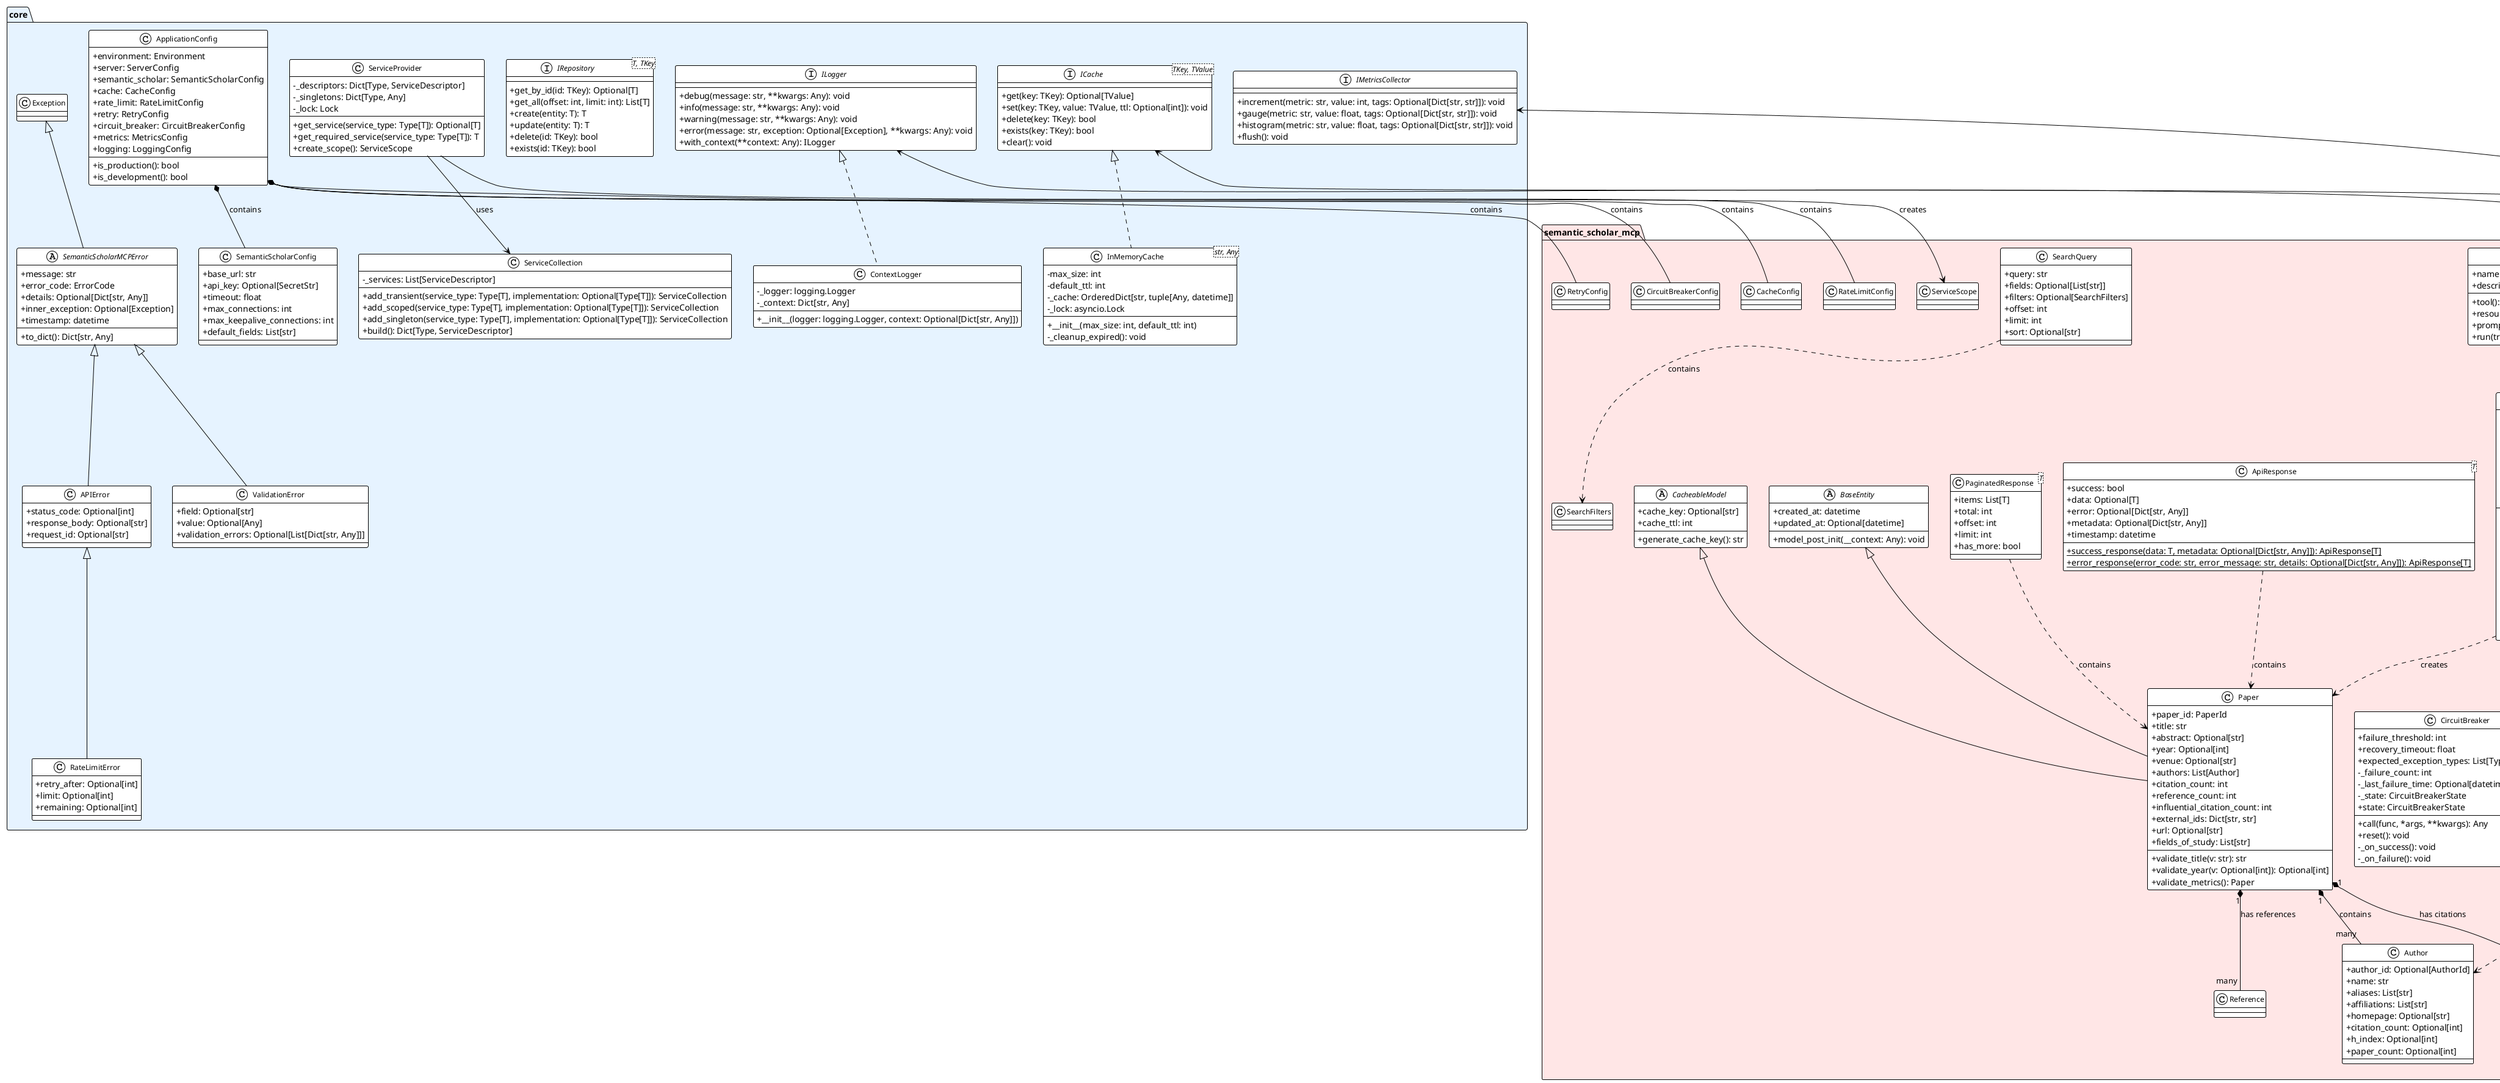 @startuml Semantic Scholar MCP Class Diagram
!theme plain
skinparam classAttributeIconSize 0
skinparam classFontSize 12
skinparam packageFontSize 14

' Core Package
package "core" #E6F3FF {
  ' Protocols (Interfaces)
  interface ILogger {
    +debug(message: str, **kwargs: Any): void
    +info(message: str, **kwargs: Any): void
    +warning(message: str, **kwargs: Any): void
    +error(message: str, exception: Optional[Exception], **kwargs: Any): void
    +with_context(**context: Any): ILogger
  }

  interface ICache<TKey, TValue> {
    +get(key: TKey): Optional[TValue]
    +set(key: TKey, value: TValue, ttl: Optional[int]): void
    +delete(key: TKey): bool
    +exists(key: TKey): bool
    +clear(): void
  }

  interface IMetricsCollector {
    +increment(metric: str, value: int, tags: Optional[Dict[str, str]]): void
    +gauge(metric: str, value: float, tags: Optional[Dict[str, str]]): void
    +histogram(metric: str, value: float, tags: Optional[Dict[str, str]]): void
    +flush(): void
  }

  interface IRepository<T, TKey> {
    +get_by_id(id: TKey): Optional[T]
    +get_all(offset: int, limit: int): List[T]
    +create(entity: T): T
    +update(entity: T): T
    +delete(id: TKey): bool
    +exists(id: TKey): bool
  }

  ' Concrete Implementations
  class ContextLogger implements ILogger {
    -_logger: logging.Logger
    -_context: Dict[str, Any]
    +__init__(logger: logging.Logger, context: Optional[Dict[str, Any]])
  }

  class InMemoryCache<str, Any> implements ICache {
    -max_size: int
    -default_ttl: int
    -_cache: OrderedDict[str, tuple[Any, datetime]]
    -_lock: asyncio.Lock
    +__init__(max_size: int, default_ttl: int)
    -_cleanup_expired(): void
  }

  ' Configuration
  class ApplicationConfig {
    +environment: Environment
    +server: ServerConfig
    +semantic_scholar: SemanticScholarConfig
    +cache: CacheConfig
    +rate_limit: RateLimitConfig
    +retry: RetryConfig
    +circuit_breaker: CircuitBreakerConfig
    +metrics: MetricsConfig
    +logging: LoggingConfig
    +is_production(): bool
    +is_development(): bool
  }

  class SemanticScholarConfig {
    +base_url: str
    +api_key: Optional[SecretStr]
    +timeout: float
    +max_connections: int
    +max_keepalive_connections: int
    +default_fields: List[str]
  }

  ' Exceptions
  abstract class SemanticScholarMCPError extends Exception {
    +message: str
    +error_code: ErrorCode
    +details: Optional[Dict[str, Any]]
    +inner_exception: Optional[Exception]
    +timestamp: datetime
    +to_dict(): Dict[str, Any]
  }

  class APIError extends SemanticScholarMCPError {
    +status_code: Optional[int]
    +response_body: Optional[str]
    +request_id: Optional[str]
  }

  class ValidationError extends SemanticScholarMCPError {
    +field: Optional[str]
    +value: Optional[Any]
    +validation_errors: Optional[List[Dict[str, Any]]]
  }

  class RateLimitError extends APIError {
    +retry_after: Optional[int]
    +limit: Optional[int]
    +remaining: Optional[int]
  }

  ' Dependency Injection
  class ServiceCollection {
    -_services: List[ServiceDescriptor]
    +add_transient(service_type: Type[T], implementation: Optional[Type[T]]): ServiceCollection
    +add_scoped(service_type: Type[T], implementation: Optional[Type[T]]): ServiceCollection
    +add_singleton(service_type: Type[T], implementation: Optional[Type[T]]): ServiceCollection
    +build(): Dict[Type, ServiceDescriptor]
  }

  class ServiceProvider {
    -_descriptors: Dict[Type, ServiceDescriptor]
    -_singletons: Dict[Type, Any]
    -_lock: Lock
    +get_service(service_type: Type[T]): Optional[T]
    +get_required_service(service_type: Type[T]): T
    +create_scope(): ServiceScope
  }
}

' Semantic Scholar MCP Package
package "semantic_scholar_mcp" #FFE6E6 {
  ' Base Models
  abstract class BaseEntity {
    +created_at: datetime
    +updated_at: Optional[datetime]
    +model_post_init(__context: Any): void
  }

  abstract class CacheableModel {
    +cache_key: Optional[str]
    +cache_ttl: int
    +generate_cache_key(): str
  }

  class ApiResponse<T> {
    +success: bool
    +data: Optional[T]
    +error: Optional[Dict[str, Any]]
    +metadata: Optional[Dict[str, Any]]
    +timestamp: datetime
    {static} +success_response(data: T, metadata: Optional[Dict[str, Any]]): ApiResponse[T]
    {static} +error_response(error_code: str, error_message: str, details: Optional[Dict[str, Any]]): ApiResponse[T]
  }

  class PaginatedResponse<T> {
    +items: List[T]
    +total: int
    +offset: int
    +limit: int
    +has_more: bool
  }

  ' Domain Models
  class Paper extends CacheableModel, BaseEntity {
    +paper_id: PaperId
    +title: str
    +abstract: Optional[str]
    +year: Optional[int]
    +venue: Optional[str]
    +authors: List[Author]
    +citation_count: int
    +reference_count: int
    +influential_citation_count: int
    +external_ids: Dict[str, str]
    +url: Optional[str]
    +fields_of_study: List[str]
    +validate_title(v: str): str
    +validate_year(v: Optional[int]): Optional[int]
    +validate_metrics(): Paper
  }

  class Author {
    +author_id: Optional[AuthorId]
    +name: str
    +aliases: List[str]
    +affiliations: List[str]
    +homepage: Optional[str]
    +citation_count: Optional[int]
    +h_index: Optional[int]
    +paper_count: Optional[int]
  }

  class Citation {
    +paper_id: PaperId
    +title: str
    +year: Optional[int]
    +authors: List[Author]
    +venue: Optional[str]
    +citation_count: int
    +is_influential: bool
    +contexts: List[str]
    +intents: List[str]
  }

  class SearchQuery {
    +query: str
    +fields: Optional[List[str]]
    +filters: Optional[SearchFilters]
    +offset: int
    +limit: int
    +sort: Optional[str]
  }

  ' API Client
  class SemanticScholarClient {
    +config: SemanticScholarConfig
    +logger: ILogger
    +cache: Optional[ICache]
    +metrics: Optional[IMetricsCollector]
    +circuit_breaker: CircuitBreaker
    +rate_limiter: TokenBucketRateLimiter
    +retry_strategy: ExponentialBackoffRetryStrategy
    -_client: Optional[httpx.AsyncClient]
    +search_papers(query: SearchQuery, fields: Optional[Fields]): PaginatedResponse[Paper]
    +get_paper(paper_id: PaperId, fields: Optional[Fields], include_citations: bool, include_references: bool): Paper
    +get_paper_citations(paper_id: PaperId, fields: Optional[Fields], offset: int, limit: int): List[Citation]
    +get_paper_references(paper_id: PaperId, fields: Optional[Fields], offset: int, limit: int): List[Reference]
    +batch_get_papers(paper_ids: List[PaperId], fields: Optional[Fields]): List[Paper]
    +get_author(author_id: AuthorId, fields: Optional[Fields]): Author
    +get_author_papers(author_id: AuthorId, fields: Optional[Fields], offset: int, limit: int): PaginatedResponse[Paper]
    +search_authors(query: str, fields: Optional[Fields], offset: int, limit: int): PaginatedResponse[Author]
    +get_recommendations(paper_id: PaperId, fields: Optional[Fields], limit: int): List[Paper]
    +health_check(): Dict[str, Any]
    -_make_request(method: str, path: str, params: Optional[Dict[str, Any]], json: Optional[Dict[str, Any]], retry_count: int): Dict[str, Any]
  }

  ' Resilience Components
  class CircuitBreaker {
    +failure_threshold: int
    +recovery_timeout: float
    +expected_exception_types: List[Type[Exception]]
    -_failure_count: int
    -_last_failure_time: Optional[datetime]
    -_state: CircuitBreakerState
    +state: CircuitBreakerState
    +call(func, *args, **kwargs): Any
    +reset(): void
    -_on_success(): void
    -_on_failure(): void
  }

  class TokenBucketRateLimiter {
    +rate: float
    +burst: int
    -_tokens: float
    -_last_update: float
    -_lock: asyncio.Lock
    +acquire(tokens: int): bool
    +wait_if_needed(tokens: int): void
    +available_tokens: int
  }

  class ExponentialBackoffRetryStrategy {
    +initial_delay: float
    +max_delay: float
    +exponential_base: float
    +jitter: bool
    +get_delay(attempt: int): float
  }

  ' MCP Server
  class FastMCP {
    +name: str
    +description: str
    +tool(): decorator
    +resource(path: str): decorator
    +prompt(): decorator
    +run(transport: str): void
  }

  ' Relationships
  Paper "1" *-- "many" Author : contains
  Paper "1" *-- "many" Citation : has citations
  Paper "1" *-- "many" Reference : has references
  
  SemanticScholarClient ..> Paper : creates
  SemanticScholarClient ..> Author : creates
  SemanticScholarClient ..> Citation : creates
  SemanticScholarClient --> CircuitBreaker : uses
  SemanticScholarClient --> TokenBucketRateLimiter : uses
  SemanticScholarClient --> ExponentialBackoffRetryStrategy : uses
  SemanticScholarClient --> ILogger : uses
  SemanticScholarClient --> ICache : uses
  SemanticScholarClient --> IMetricsCollector : uses
  
  SearchQuery ..> SearchFilters : contains
  PaginatedResponse ..> Paper : contains
  ApiResponse ..> Paper : contains
  
  ServiceProvider --> ServiceCollection : uses
  ServiceProvider --> ServiceScope : creates
  
  ApplicationConfig *-- SemanticScholarConfig : contains
  ApplicationConfig *-- CacheConfig : contains
  ApplicationConfig *-- RateLimitConfig : contains
  ApplicationConfig *-- RetryConfig : contains
  ApplicationConfig *-- CircuitBreakerConfig : contains
  
  FastMCP ..> SemanticScholarClient : uses
}

@enduml